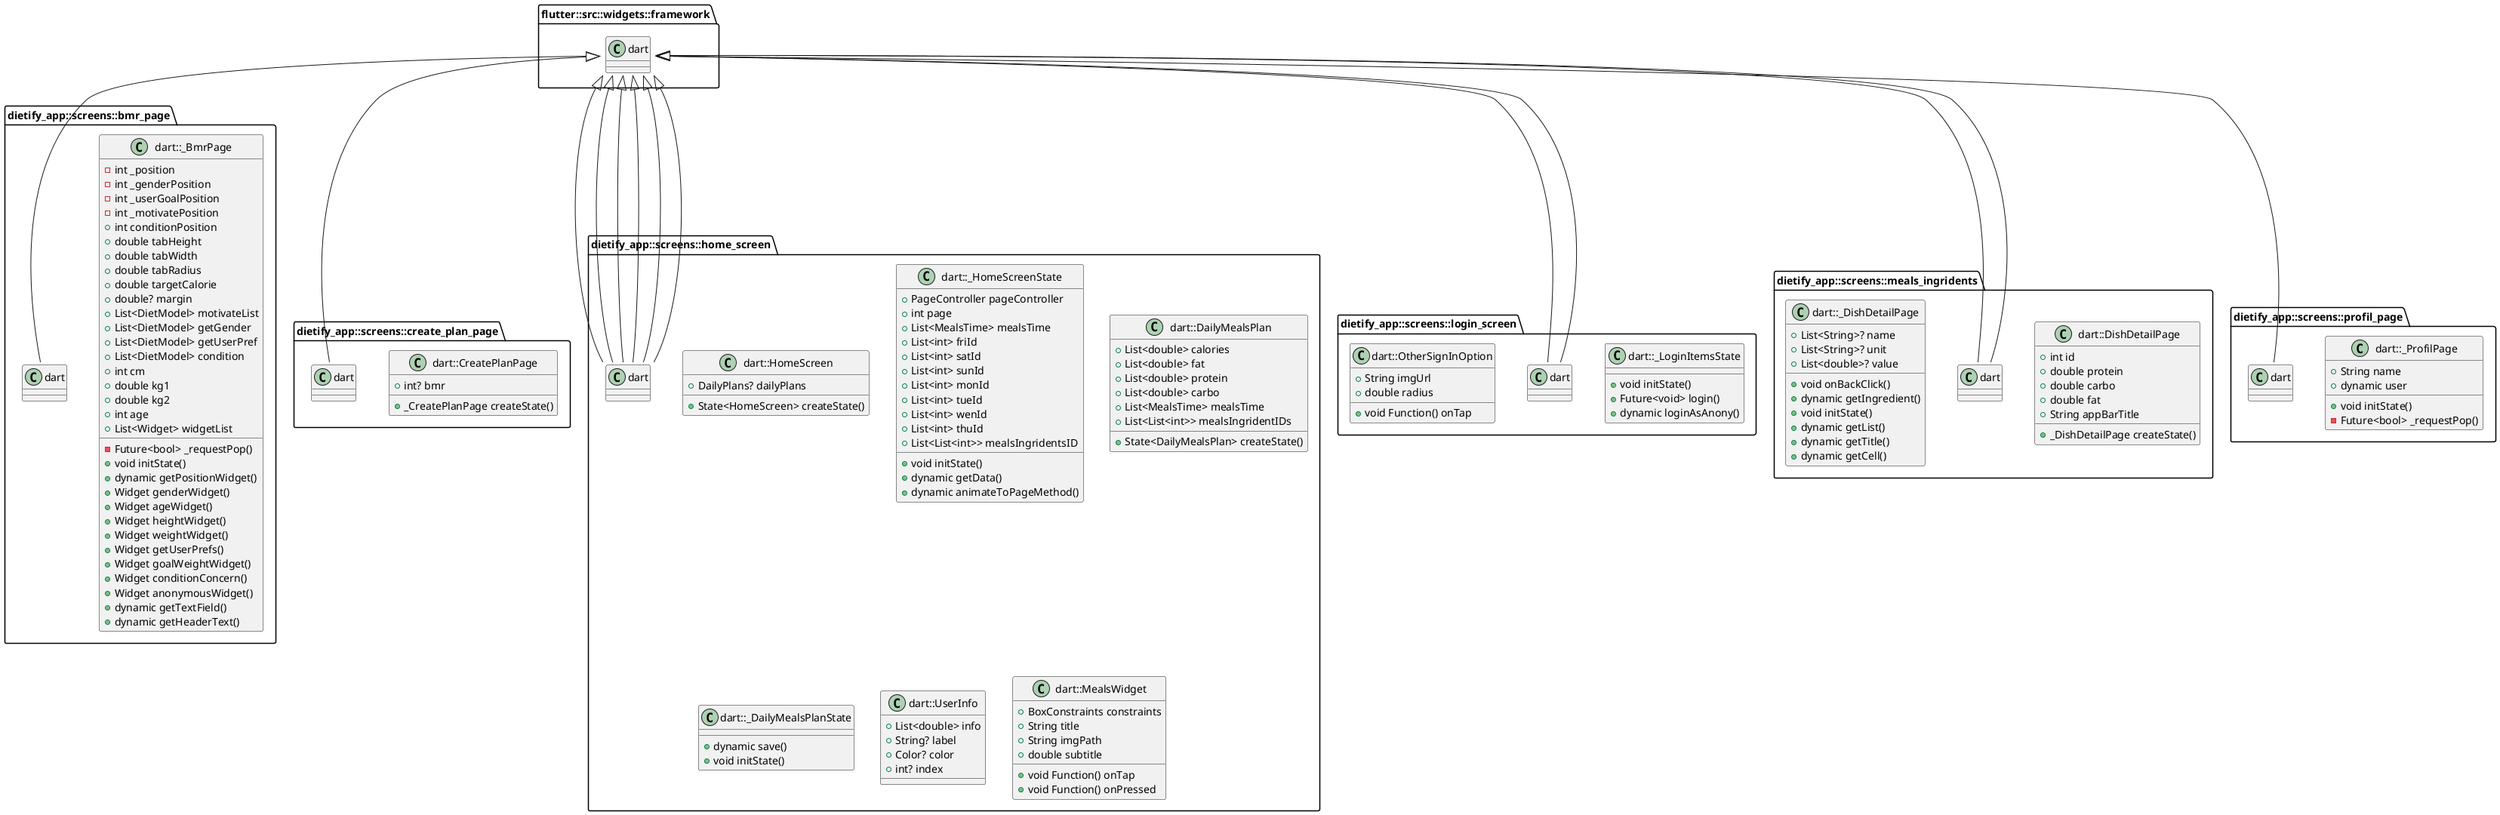 @startuml

class "dietify_app::screens::bmr_page.dart::_BmrPage" {
  -int _position
  -int _genderPosition
  -int _userGoalPosition
  -int _motivatePosition
  +int conditionPosition
  +double tabHeight
  +double tabWidth
  +double tabRadius
  +double targetCalorie
  +double? margin
  +List<DietModel> motivateList
  +List<DietModel> getGender
  +List<DietModel> getUserPref
  +List<DietModel> condition
  +int cm
  +double kg1
  +double kg2
  +int age
  +List<Widget> widgetList
  -Future<bool> _requestPop()
  +void initState()
  +dynamic getPositionWidget()
  +Widget genderWidget()
  +Widget ageWidget()
  +Widget heightWidget()
  +Widget weightWidget()
  +Widget getUserPrefs()
  +Widget goalWeightWidget()
  +Widget conditionConcern()
  +Widget anonymousWidget()
  +dynamic getTextField()
  +dynamic getHeaderText()
}

"flutter::src::widgets::framework.dart::State" <|-- "dietify_app::screens::bmr_page.dart::_BmrPage"

class "dietify_app::screens::create_plan_page.dart::CreatePlanPage" {
  +int? bmr
  +_CreatePlanPage createState()
}

"flutter::src::widgets::framework.dart::StatefulWidget" <|-- "dietify_app::screens::create_plan_page.dart::CreatePlanPage"

class "dietify_app::screens::home_screen.dart::HomeScreen" {
  +DailyPlans? dailyPlans
  +State<HomeScreen> createState()
}

"flutter::src::widgets::framework.dart::StatefulWidget" <|-- "dietify_app::screens::home_screen.dart::HomeScreen"

class "dietify_app::screens::home_screen.dart::_HomeScreenState" {
  +PageController pageController
  +int page
  +List<MealsTime> mealsTime
  +List<int> friId
  +List<int> satId
  +List<int> sunId
  +List<int> monId
  +List<int> tueId
  +List<int> wenId
  +List<int> thuId
  +List<List<int>> mealsIngridentsID
  +void initState()
  +dynamic getData()
  +dynamic animateToPageMethod()
}

"flutter::src::widgets::framework.dart::State" <|-- "dietify_app::screens::home_screen.dart::_HomeScreenState"

class "dietify_app::screens::home_screen.dart::DailyMealsPlan" {
  +List<double> calories
  +List<double> fat
  +List<double> protein
  +List<double> carbo
  +List<MealsTime> mealsTime
  +List<List<int>> mealsIngridentIDs
  +State<DailyMealsPlan> createState()
}

"flutter::src::widgets::framework.dart::StatefulWidget" <|-- "dietify_app::screens::home_screen.dart::DailyMealsPlan"

class "dietify_app::screens::home_screen.dart::_DailyMealsPlanState" {
  +dynamic save()
  +void initState()
}

"flutter::src::widgets::framework.dart::State" <|-- "dietify_app::screens::home_screen.dart::_DailyMealsPlanState"

class "dietify_app::screens::home_screen.dart::UserInfo" {
  +List<double> info
  +String? label
  +Color? color
  +int? index
}

"flutter::src::widgets::framework.dart::StatelessWidget" <|-- "dietify_app::screens::home_screen.dart::UserInfo"

class "dietify_app::screens::home_screen.dart::MealsWidget" {
  +BoxConstraints constraints
  +String title
  +String imgPath
  +double subtitle
  +void Function() onTap
  +void Function() onPressed
}
"flutter::src::widgets::framework.dart::StatelessWidget" <|-- "dietify_app::screens::home_screen.dart::MealsWidget"

class "dietify_app::screens::login_screen.dart::_LoginItemsState" {
  +void initState()
  +Future<void> login()
  +dynamic loginAsAnony()
}

"flutter::src::widgets::framework.dart::State" <|-- "dietify_app::screens::login_screen.dart::_LoginItemsState"

class "dietify_app::screens::login_screen.dart::OtherSignInOption" {
  +String imgUrl
  +void Function() onTap
  +double radius
}
"flutter::src::widgets::framework.dart::StatelessWidget" <|-- "dietify_app::screens::login_screen.dart::OtherSignInOption"

class "dietify_app::screens::meals_ingridents.dart::DishDetailPage" {
  +int id
  +double protein
  +double carbo
  +double fat
  +String appBarTitle
  +_DishDetailPage createState()
}

"flutter::src::widgets::framework.dart::StatefulWidget" <|-- "dietify_app::screens::meals_ingridents.dart::DishDetailPage"

class "dietify_app::screens::meals_ingridents.dart::_DishDetailPage" {
  +List<String>? name
  +List<String>? unit
  +List<double>? value
  +void onBackClick()
  +dynamic getIngredient()
  +void initState()
  +dynamic getList()
  +dynamic getTitle()
  +dynamic getCell()
}

"flutter::src::widgets::framework.dart::State" <|-- "dietify_app::screens::meals_ingridents.dart::_DishDetailPage"

class "dietify_app::screens::profil_page.dart::_ProfilPage" {
  +String name
  +dynamic user
  +void initState()
  -Future<bool> _requestPop()
}

"flutter::src::widgets::framework.dart::State" <|-- "dietify_app::screens::profil_page.dart::_ProfilPage"

@enduml